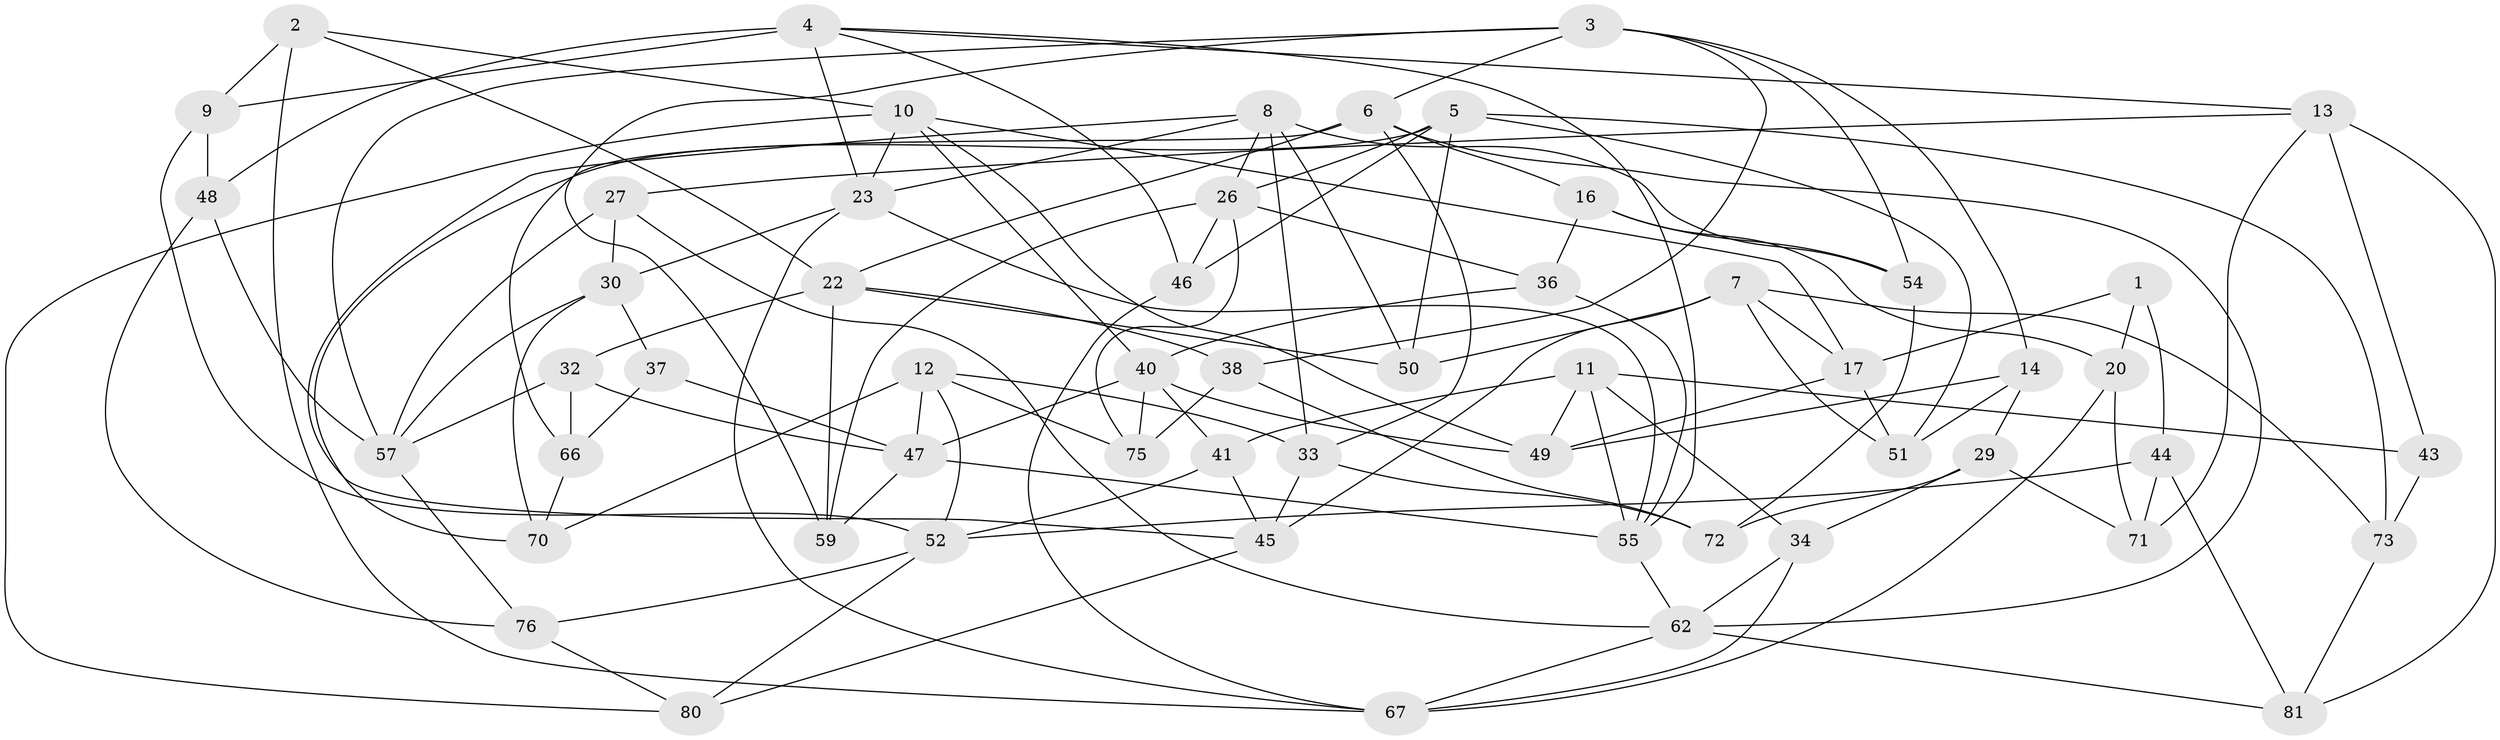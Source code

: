 // original degree distribution, {4: 1.0}
// Generated by graph-tools (version 1.1) at 2025/11/02/27/25 16:11:47]
// undirected, 56 vertices, 131 edges
graph export_dot {
graph [start="1"]
  node [color=gray90,style=filled];
  1;
  2;
  3 [super="+53"];
  4 [super="+18"];
  5 [super="+21"];
  6 [super="+74"];
  7 [super="+35"];
  8 [super="+19"];
  9;
  10 [super="+15"];
  11 [super="+78"];
  12 [super="+39"];
  13 [super="+24"];
  14;
  16;
  17 [super="+56"];
  20;
  22 [super="+28"];
  23 [super="+25"];
  26 [super="+68"];
  27;
  29;
  30 [super="+31"];
  32;
  33 [super="+64"];
  34;
  36;
  37;
  38;
  40 [super="+42"];
  41;
  43;
  44;
  45 [super="+77"];
  46;
  47 [super="+69"];
  48;
  49 [super="+61"];
  50;
  51;
  52 [super="+65"];
  54;
  55 [super="+58"];
  57 [super="+60"];
  59;
  62 [super="+63"];
  66;
  67 [super="+79"];
  70;
  71;
  72;
  73;
  75;
  76;
  80;
  81;
  1 -- 20;
  1 -- 17 [weight=2];
  1 -- 44;
  2 -- 67;
  2 -- 9;
  2 -- 22;
  2 -- 10;
  3 -- 14;
  3 -- 38;
  3 -- 57;
  3 -- 59;
  3 -- 54;
  3 -- 6;
  4 -- 9;
  4 -- 48;
  4 -- 55;
  4 -- 13;
  4 -- 46;
  4 -- 23;
  5 -- 73;
  5 -- 70;
  5 -- 51;
  5 -- 50;
  5 -- 26;
  5 -- 46;
  6 -- 66;
  6 -- 62;
  6 -- 16;
  6 -- 33;
  6 -- 22;
  7 -- 45 [weight=2];
  7 -- 73;
  7 -- 17;
  7 -- 50;
  7 -- 51;
  8 -- 50;
  8 -- 26;
  8 -- 33;
  8 -- 45;
  8 -- 54;
  8 -- 23;
  9 -- 48;
  9 -- 52;
  10 -- 23;
  10 -- 17;
  10 -- 49;
  10 -- 80;
  10 -- 40;
  11 -- 49 [weight=2];
  11 -- 41;
  11 -- 34;
  11 -- 43;
  11 -- 55;
  12 -- 70;
  12 -- 33 [weight=2];
  12 -- 52;
  12 -- 75;
  12 -- 47;
  13 -- 43 [weight=2];
  13 -- 81;
  13 -- 27;
  13 -- 71;
  14 -- 51;
  14 -- 49;
  14 -- 29;
  16 -- 54;
  16 -- 36;
  16 -- 20;
  17 -- 51;
  17 -- 49;
  20 -- 71;
  20 -- 67;
  22 -- 59;
  22 -- 32;
  22 -- 38;
  22 -- 50;
  23 -- 55;
  23 -- 30;
  23 -- 67;
  26 -- 75;
  26 -- 36;
  26 -- 59;
  26 -- 46;
  27 -- 57;
  27 -- 30;
  27 -- 62;
  29 -- 72;
  29 -- 34;
  29 -- 71;
  30 -- 37 [weight=2];
  30 -- 57;
  30 -- 70;
  32 -- 66;
  32 -- 57;
  32 -- 47;
  33 -- 45;
  33 -- 72;
  34 -- 62;
  34 -- 67;
  36 -- 40;
  36 -- 55;
  37 -- 66;
  37 -- 47;
  38 -- 75;
  38 -- 72;
  40 -- 41;
  40 -- 49;
  40 -- 75;
  40 -- 47;
  41 -- 45;
  41 -- 52;
  43 -- 73;
  44 -- 81;
  44 -- 71;
  44 -- 52;
  45 -- 80;
  46 -- 67;
  47 -- 55;
  47 -- 59;
  48 -- 76;
  48 -- 57;
  52 -- 80;
  52 -- 76;
  54 -- 72;
  55 -- 62;
  57 -- 76;
  62 -- 81;
  62 -- 67;
  66 -- 70;
  73 -- 81;
  76 -- 80;
}
